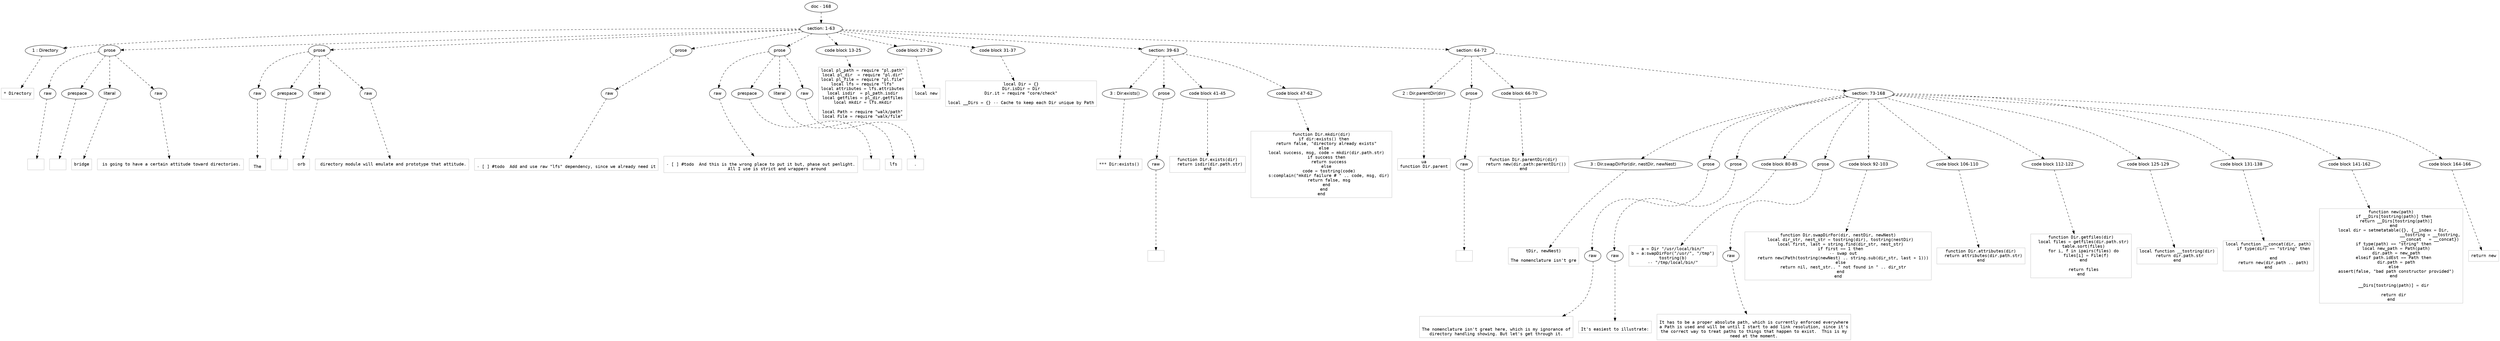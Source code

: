 digraph lpegNode {

node [fontname=Helvetica]
edge [style=dashed]

doc_0 [label="doc - 168"]


doc_0 -> { section_1}
{rank=same; section_1}

section_1 [label="section: 1-63"]


// END RANK doc_0

section_1 -> { header_2 prose_3 prose_4 prose_5 prose_6 codeblock_7 codeblock_8 codeblock_9 section_10 section_11}
{rank=same; header_2 prose_3 prose_4 prose_5 prose_6 codeblock_7 codeblock_8 codeblock_9 section_10 section_11}

header_2 [label="1 : Directory"]

prose_3 [label="prose"]

prose_4 [label="prose"]

prose_5 [label="prose"]

prose_6 [label="prose"]

codeblock_7 [label="code block 13-25"]

codeblock_8 [label="code block 27-29"]

codeblock_9 [label="code block 31-37"]

section_10 [label="section: 39-63"]

section_11 [label="section: 64-72"]


// END RANK section_1

header_2 -> leaf_12
leaf_12  [color=Gray,shape=rectangle,fontname=Inconsolata,label="* Directory"]
// END RANK header_2

prose_3 -> { raw_13 prespace_14 literal_15 raw_16}
{rank=same; raw_13 prespace_14 literal_15 raw_16}

raw_13 [label="raw"]

prespace_14 [label="prespace"]

literal_15 [label="literal"]

raw_16 [label="raw"]


// END RANK prose_3

raw_13 -> leaf_17
leaf_17  [color=Gray,shape=rectangle,fontname=Inconsolata,label="
"]
// END RANK raw_13

prespace_14 -> leaf_18
leaf_18  [color=Gray,shape=rectangle,fontname=Inconsolata,label=""]
// END RANK prespace_14

literal_15 -> leaf_19
leaf_19  [color=Gray,shape=rectangle,fontname=Inconsolata,label="bridge"]
// END RANK literal_15

raw_16 -> leaf_20
leaf_20  [color=Gray,shape=rectangle,fontname=Inconsolata,label=" is going to have a certain attitude toward directories.
"]
// END RANK raw_16

prose_4 -> { raw_21 prespace_22 literal_23 raw_24}
{rank=same; raw_21 prespace_22 literal_23 raw_24}

raw_21 [label="raw"]

prespace_22 [label="prespace"]

literal_23 [label="literal"]

raw_24 [label="raw"]


// END RANK prose_4

raw_21 -> leaf_25
leaf_25  [color=Gray,shape=rectangle,fontname=Inconsolata,label="
The"]
// END RANK raw_21

prespace_22 -> leaf_26
leaf_26  [color=Gray,shape=rectangle,fontname=Inconsolata,label=" "]
// END RANK prespace_22

literal_23 -> leaf_27
leaf_27  [color=Gray,shape=rectangle,fontname=Inconsolata,label="orb"]
// END RANK literal_23

raw_24 -> leaf_28
leaf_28  [color=Gray,shape=rectangle,fontname=Inconsolata,label=" directory module will emulate and prototype that attitude.
"]
// END RANK raw_24

prose_5 -> { raw_29}
{rank=same; raw_29}

raw_29 [label="raw"]


// END RANK prose_5

raw_29 -> leaf_30
leaf_30  [color=Gray,shape=rectangle,fontname=Inconsolata,label="
- [ ] #todo  Add and use raw \"lfs\" dependency, since we already need it
"]
// END RANK raw_29

prose_6 -> { raw_31 prespace_32 literal_33 raw_34}
{rank=same; raw_31 prespace_32 literal_33 raw_34}

raw_31 [label="raw"]

prespace_32 [label="prespace"]

literal_33 [label="literal"]

raw_34 [label="raw"]


// END RANK prose_6

raw_31 -> leaf_35
leaf_35  [color=Gray,shape=rectangle,fontname=Inconsolata,label="
- [ ] #todo  And this is the wrong place to put it but, phase out penlight.
             All I use is strict and wrappers around"]
// END RANK raw_31

prespace_32 -> leaf_36
leaf_36  [color=Gray,shape=rectangle,fontname=Inconsolata,label=" "]
// END RANK prespace_32

literal_33 -> leaf_37
leaf_37  [color=Gray,shape=rectangle,fontname=Inconsolata,label="lfs"]
// END RANK literal_33

raw_34 -> leaf_38
leaf_38  [color=Gray,shape=rectangle,fontname=Inconsolata,label=".
"]
// END RANK raw_34

codeblock_7 -> leaf_39
leaf_39  [color=Gray,shape=rectangle,fontname=Inconsolata,label="local pl_path = require \"pl.path\"
local pl_dir  = require \"pl.dir\"
local pl_file = require \"pl.file\"
local lfs = require \"lfs\"
local attributes = lfs.attributes
local isdir  = pl_path.isdir
local getfiles = pl_dir.getfiles
local mkdir = lfs.mkdir

local Path = require \"walk/path\"
local File = require \"walk/file\""]
// END RANK codeblock_7

codeblock_8 -> leaf_40
leaf_40  [color=Gray,shape=rectangle,fontname=Inconsolata,label="local new"]
// END RANK codeblock_8

codeblock_9 -> leaf_41
leaf_41  [color=Gray,shape=rectangle,fontname=Inconsolata,label="local Dir = {}
Dir.isDir = Dir
Dir.it = require \"core/check\"

local __Dirs = {} -- Cache to keep each Dir unique by Path"]
// END RANK codeblock_9

section_10 -> { header_42 prose_43 codeblock_44 codeblock_45}
{rank=same; header_42 prose_43 codeblock_44 codeblock_45}

header_42 [label="3 : Dir:exists()"]

prose_43 [label="prose"]

codeblock_44 [label="code block 41-45"]

codeblock_45 [label="code block 47-62"]


// END RANK section_10

header_42 -> leaf_46
leaf_46  [color=Gray,shape=rectangle,fontname=Inconsolata,label="*** Dir:exists()"]
// END RANK header_42

prose_43 -> { raw_47}
{rank=same; raw_47}

raw_47 [label="raw"]


// END RANK prose_43

raw_47 -> leaf_48
leaf_48  [color=Gray,shape=rectangle,fontname=Inconsolata,label="
"]
// END RANK raw_47

codeblock_44 -> leaf_49
leaf_49  [color=Gray,shape=rectangle,fontname=Inconsolata,label="function Dir.exists(dir)
  return isdir(dir.path.str)
end"]
// END RANK codeblock_44

codeblock_45 -> leaf_50
leaf_50  [color=Gray,shape=rectangle,fontname=Inconsolata,label="function Dir.mkdir(dir)
  if dir:exists() then
    return false, \"directory already exists\"
  else
    local success, msg, code = mkdir(dir.path.str)
    if success then
      return success
    else
      code = tostring(code)
      s:complain(\"mkdir failure # \" .. code, msg, dir)
      return false, msg
    end
  end
end"]
// END RANK codeblock_45

section_11 -> { header_51 prose_52 codeblock_53 section_54}
{rank=same; header_51 prose_52 codeblock_53 section_54}

header_51 [label="2 : Dir.parentDir(dir)"]

prose_52 [label="prose"]

codeblock_53 [label="code block 66-70"]

section_54 [label="section: 73-168"]


// END RANK section_11

header_51 -> leaf_55
leaf_55  [color=Gray,shape=rectangle,fontname=Inconsolata,label="ua
function Dir.parent"]
// END RANK header_51

prose_52 -> { raw_56}
{rank=same; raw_56}

raw_56 [label="raw"]


// END RANK prose_52

raw_56 -> leaf_57
leaf_57  [color=Gray,shape=rectangle,fontname=Inconsolata,label="
"]
// END RANK raw_56

codeblock_53 -> leaf_58
leaf_58  [color=Gray,shape=rectangle,fontname=Inconsolata,label="function Dir.parentDir(dir)
  return new(dir.path:parentDir())
end"]
// END RANK codeblock_53

section_54 -> { header_59 prose_60 prose_61 codeblock_62 prose_63 codeblock_64 codeblock_65 codeblock_66 codeblock_67 codeblock_68 codeblock_69 codeblock_70}
{rank=same; header_59 prose_60 prose_61 codeblock_62 prose_63 codeblock_64 codeblock_65 codeblock_66 codeblock_67 codeblock_68 codeblock_69 codeblock_70}

header_59 [label="3 : Dir.swapDirFor(dir, nestDir, newNest)"]

prose_60 [label="prose"]

prose_61 [label="prose"]

codeblock_62 [label="code block 80-85"]

prose_63 [label="prose"]

codeblock_64 [label="code block 92-103"]

codeblock_65 [label="code block 106-110"]

codeblock_66 [label="code block 112-122"]

codeblock_67 [label="code block 125-129"]

codeblock_68 [label="code block 131-138"]

codeblock_69 [label="code block 141-162"]

codeblock_70 [label="code block 164-166"]


// END RANK section_54

header_59 -> leaf_71
leaf_71  [color=Gray,shape=rectangle,fontname=Inconsolata,label="tDir, newNest)

The nomenclature isn't gre"]
// END RANK header_59

prose_60 -> { raw_72}
{rank=same; raw_72}

raw_72 [label="raw"]


// END RANK prose_60

raw_72 -> leaf_73
leaf_73  [color=Gray,shape=rectangle,fontname=Inconsolata,label="

The nomenclature isn't great here, which is my ignorance of
directory handling showing. But let's get through it.
"]
// END RANK raw_72

prose_61 -> { raw_74}
{rank=same; raw_74}

raw_74 [label="raw"]


// END RANK prose_61

raw_74 -> leaf_75
leaf_75  [color=Gray,shape=rectangle,fontname=Inconsolata,label="
It's easiest to illustrate:
"]
// END RANK raw_74

codeblock_62 -> leaf_76
leaf_76  [color=Gray,shape=rectangle,fontname=Inconsolata,label="a = Dir \"/usr/local/bin/\"
b = a:swapDirFor(\"/usr/\", \"/tmp\")
tostring(b)
-- \"/tmp/local/bin/\""]
// END RANK codeblock_62

prose_63 -> { raw_77}
{rank=same; raw_77}

raw_77 [label="raw"]


// END RANK prose_63

raw_77 -> leaf_78
leaf_78  [color=Gray,shape=rectangle,fontname=Inconsolata,label="
It has to be a proper absolute path, which is currently enforced everywhere
a Path is used and will be until I start to add link resolution, since it's
the correct way to treat paths to things that happen to exist.  This is my
need at the moment.
"]
// END RANK raw_77

codeblock_64 -> leaf_79
leaf_79  [color=Gray,shape=rectangle,fontname=Inconsolata,label="function Dir.swapDirFor(dir, nestDir, newNest)
  local dir_str, nest_str = tostring(dir), tostring(nestDir)
  local first, last = string.find(dir_str, nest_str)
  if first == 1 then
    -- swap out
    return new(Path(tostring(newNest) .. string.sub(dir_str, last + 1)))
  else
    return nil, nest_str.. \" not found in \" .. dir_str
  end
end"]
// END RANK codeblock_64

codeblock_65 -> leaf_80
leaf_80  [color=Gray,shape=rectangle,fontname=Inconsolata,label="function Dir.attributes(dir)
  return attributes(dir.path.str)
end"]
// END RANK codeblock_65

codeblock_66 -> leaf_81
leaf_81  [color=Gray,shape=rectangle,fontname=Inconsolata,label="function Dir.getfiles(dir)
  local files = getfiles(dir.path.str)
  table.sort(files)
  for i, f in ipairs(files) do
    files[i] = File(f)
  end

  return files
end"]
// END RANK codeblock_66

codeblock_67 -> leaf_82
leaf_82  [color=Gray,shape=rectangle,fontname=Inconsolata,label="local function __tostring(dir)
  return dir.path.str
end"]
// END RANK codeblock_67

codeblock_68 -> leaf_83
leaf_83  [color=Gray,shape=rectangle,fontname=Inconsolata,label="local function __concat(dir, path)
    if type(dir) == \"string\" then

    end
    return new(dir.path .. path)
end"]
// END RANK codeblock_68

codeblock_69 -> leaf_84
leaf_84  [color=Gray,shape=rectangle,fontname=Inconsolata,label="function new(path)
  if __Dirs[tostring(path)] then
    return __Dirs[tostring(path)]
  end
  local dir = setmetatable({}, {__index = Dir,
                               __tostring = __tostring,
                               __concat   = __concat})
  if type(path) == \"string\" then
    local new_path = Path(path)
    dir.path = new_path
  elseif path.idEst == Path then
    dir.path = path
  else
    assert(false, \"bad path constructor provided\")
  end

  __Dirs[tostring(path)] = dir

  return dir
end"]
// END RANK codeblock_69

codeblock_70 -> leaf_85
leaf_85  [color=Gray,shape=rectangle,fontname=Inconsolata,label="return new"]
// END RANK codeblock_70


}
